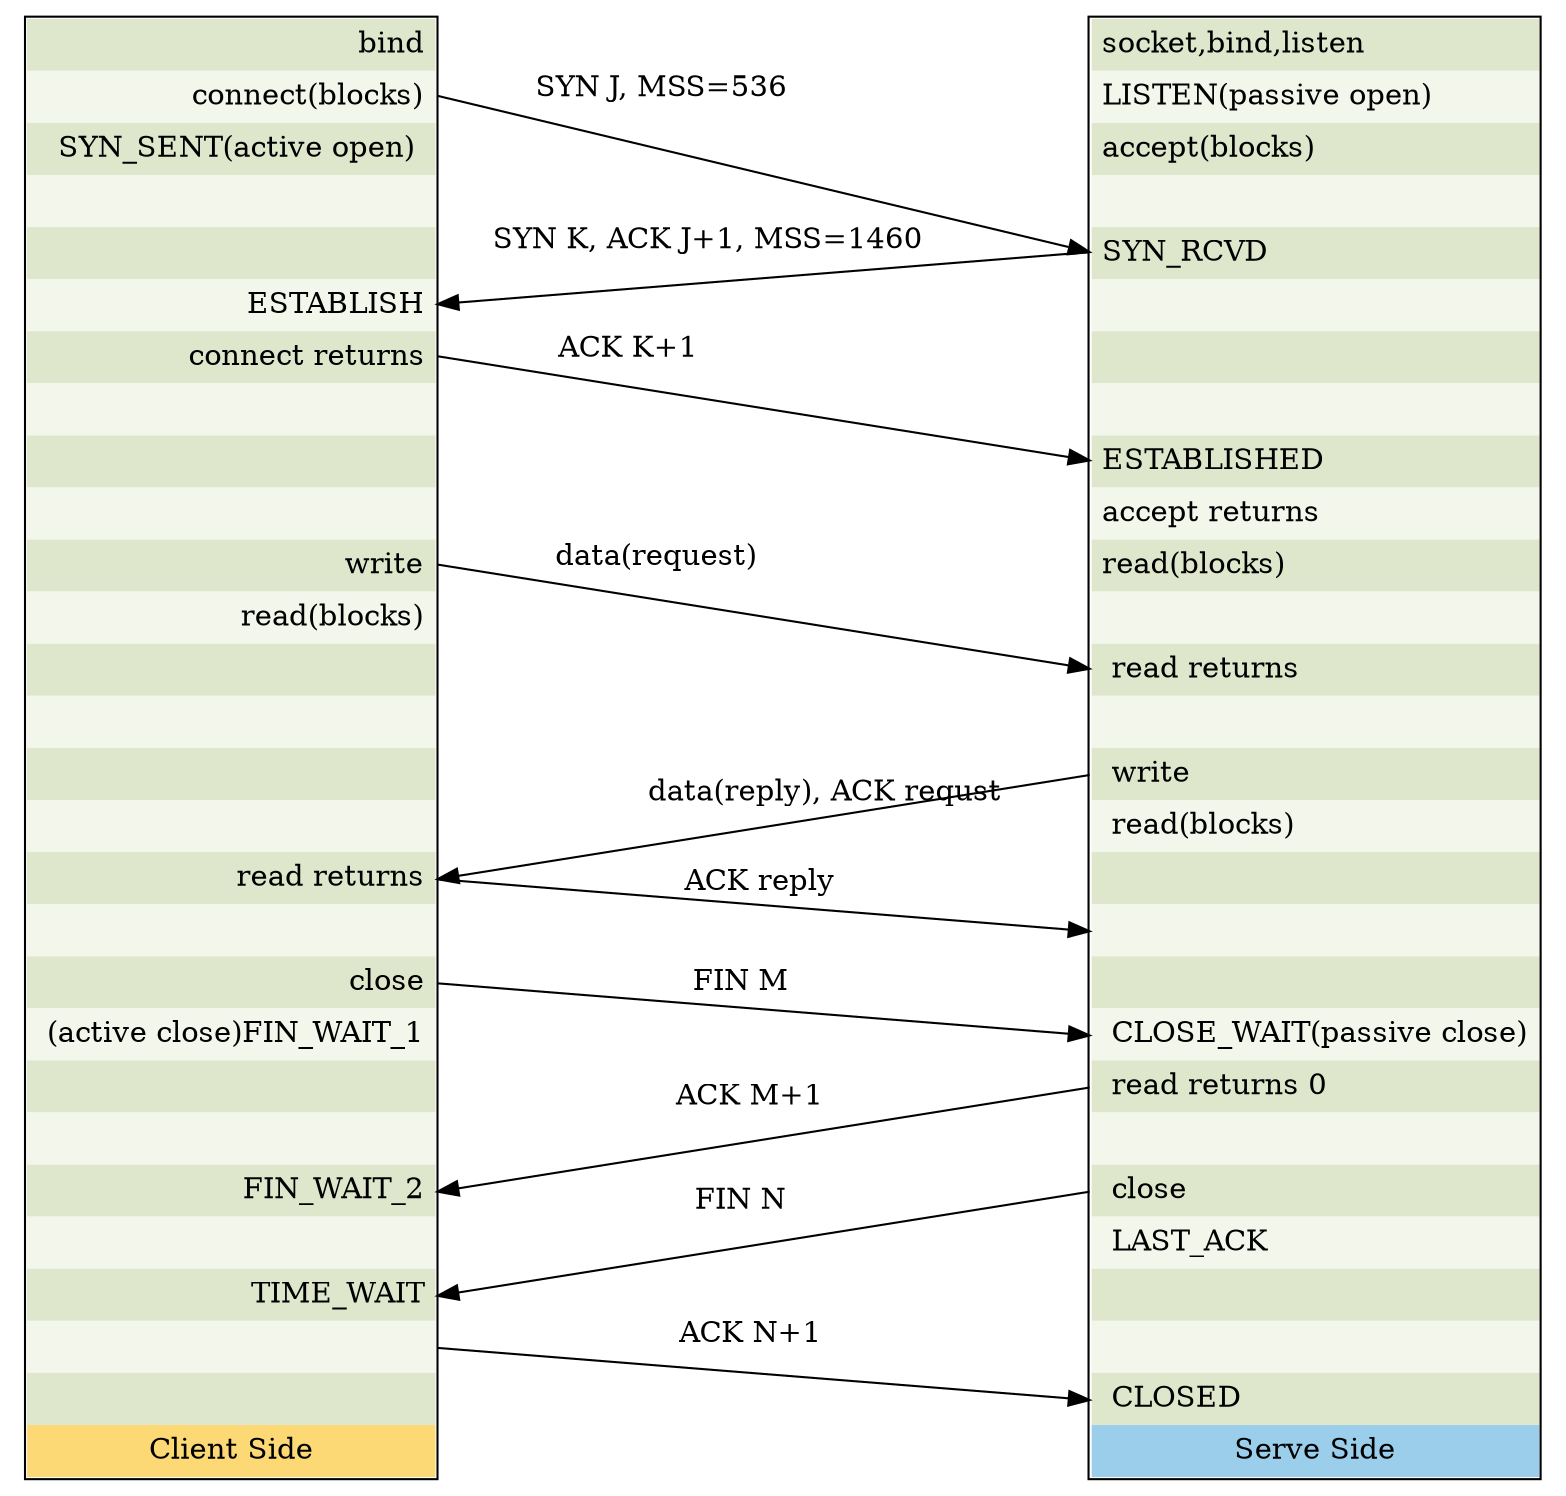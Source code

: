 digraph structs {
    splines=false;
    node[shape="plaintext"];

    struct_c[label=<
             <table border="1" cellborder="0" cellspacing="0" cellpadding="5" >
             <tr><td port="f0000" bgcolor="#DEE6CC" align="right">bind</td></tr>
             <tr><td port="f0001" bgcolor="#F2F6EB" align="right">connect(blocks)</td></tr>
             <tr><td port="f0000" bgcolor="#DEE6CC" align="right">SYN_SENT(active open) </td></tr>
             <tr><td port="f0000" bgcolor="#F2F6EB" align="right"> </td></tr>
             <tr><td port="f0000" bgcolor="#DEE6CC" align="right"> </td></tr>
             <tr><td port="f0002" bgcolor="#F2F6EB" align="right"> ESTABLISH</td></tr>
             <tr><td port="f0003" bgcolor="#DEE6CC" align="right"> connect returns</td></tr>
             <tr><td port="f0000" bgcolor="#F2F6EB" align="right"> </td></tr>
             <tr><td port="f0000" bgcolor="#DEE6CC" align="right"> </td></tr>
             <tr><td port="f0000" bgcolor="#F2F6EB" align="right"> </td></tr>
             <tr><td port="f0004" bgcolor="#DEE6CC" align="right"> write</td></tr>
             <tr><td port="f0000" bgcolor="#F2F6EB" align="right"> read(blocks)</td></tr>
             <tr><td port="f0000" bgcolor="#DEE6CC" align="right"> </td></tr>
             <tr><td port="f0000" bgcolor="#F2F6EB" align="right"> </td></tr>
             <tr><td port="f0000" bgcolor="#DEE6CC" align="right"> </td></tr>
             <tr><td port="f0000" bgcolor="#F2F6EB" align="right"> </td></tr>
             <tr><td port="f0005" bgcolor="#DEE6CC" align="right"> read returns</td></tr>
             <tr><td port="f0000" bgcolor="#F2F6EB" align="right"> </td></tr>
             <tr><td port="f0006" bgcolor="#DEE6CC" align="right"> close</td></tr>
             <tr><td port="f0000" bgcolor="#F2F6EB" align="right"> (active close)FIN_WAIT_1</td></tr>
             <tr><td port="f0000" bgcolor="#DEE6CC" align="right"> </td></tr>             
             <tr><td port="f0000" bgcolor="#F2F6EB" align="right"> </td></tr>             
             <tr><td port="f0007" bgcolor="#DEE6CC" align="right"> FIN_WAIT_2</td></tr>
             <tr><td port="f0000" bgcolor="#F2F6EB" align="right"> </td></tr>
             <tr><td port="f0008" bgcolor="#DEE6CC" align="right"> TIME_WAIT</td></tr>
             <tr><td port="f0009" bgcolor="#F2F6EB" align="right"> </td></tr>             
             <tr><td port="f0000" bgcolor="#DEE6CC" align="right"> </td></tr>
             <tr><td port="f0000" bgcolor="#FCD975" > Client Side </td></tr>
             </table>
             >];

     struct_s[label=<
             <table border="1" cellborder="0" cellspacing="0" cellpadding="5" >
             <tr><td port="f0000" bgcolor="#DEE6CC" align="left">socket,bind,listen</td></tr>
             <tr><td port="f0000" bgcolor="#F2F6EB" align="left">LISTEN(passive open)</td></tr>
             <tr><td port="f0000" bgcolor="#DEE6CC" align="left">accept(blocks)</td></tr>
             <tr><td port="f0000" bgcolor="#F2F6EB" align="left"> </td></tr>
             <tr><td port="f0001" bgcolor="#DEE6CC" align="left">SYN_RCVD </td></tr>
             <tr><td port="f0000" bgcolor="#F2F6EB" align="left"> </td></tr>
             <tr><td port="f0000" bgcolor="#DEE6CC" align="left"> </td></tr>
             <tr><td port="f0000" bgcolor="#F2F6EB" align="left"> </td></tr>             
             <tr><td port="f0002" bgcolor="#DEE6CC" align="left">ESTABLISHED</td></tr>             
             <tr><td port="f0000" bgcolor="#F2F6EB" align="left">accept returns</td></tr>
             <tr><td port="f0000" bgcolor="#DEE6CC" align="left">read(blocks)</td></tr>
             <tr><td port="f0000" bgcolor="#F2F6EB" align="left"> </td></tr>
             <tr><td port="f0003" bgcolor="#DEE6CC" align="left"> read returns</td></tr>
             <tr><td port="f0000" bgcolor="#F2F6EB" align="left"> </td></tr>
             <tr><td port="f0004" bgcolor="#DEE6CC" align="left"> write</td></tr>
             <tr><td port="f0000" bgcolor="#F2F6EB" align="left"> read(blocks)</td></tr>
             <tr><td port="f0000" bgcolor="#DEE6CC" align="left"> </td></tr>
             <tr><td port="f0005" bgcolor="#F2F6EB" align="left"> </td></tr>
             <tr><td port="f0000" bgcolor="#DEE6CC" align="left"> </td></tr>
             <tr><td port="f0006" bgcolor="#F2F6EB" align="left"> CLOSE_WAIT(passive close)</td></tr>
             <tr><td port="f0007" bgcolor="#DEE6CC" align="left"> read returns 0</td></tr>
             <tr><td port="f0000" bgcolor="#F2F6EB" align="left"> </td></tr>
             <tr><td port="f0008" bgcolor="#DEE6CC" align="left"> close</td></tr>
             <tr><td port="f0000" bgcolor="#F2F6EB" align="left"> LAST_ACK</td></tr>             
             <tr><td port="f0000" bgcolor="#DEE6CC" align="left"> </td></tr>
             <tr><td port="f0000" bgcolor="#F2F6EB" align="left"> </td></tr>
             <tr><td port="f0009" bgcolor="#DEE6CC" align="left"> CLOSED</td></tr>
             <tr><td port="f0000" bgcolor="#9ACEEB" > Serve Side </td></tr>
             </table>
             >];
    struct_c:f0001 -> struct_s:f0001[label="  SYN J, MSS=536                        "];
    struct_s:f0001 -> struct_c:f0002[label="  SYN K, ACK J+1, MSS=1460              "];
    struct_c:f0003 -> struct_s:f0002[label="  ACK K+1                               "];
    struct_c:f0004 -> struct_s:f0003[label="  data(request)                         "];
    struct_s:f0004 -> struct_c:f0005[label="               data(reply), ACK requst  "];
    struct_c:f0005 -> struct_s:f0005[label="               ACK reply                "];
    struct_c:f0006 -> struct_s:f0006[label="               FIN M                    "];
    struct_s:f0007 -> struct_c:f0007[label="               ACK M+1                  "];
    struct_s:f0008 -> struct_c:f0008[label="               FIN N                    "];
    struct_c:f0009 -> struct_s:f0009[label="               ACK N+1                  "];                            
    
             
    {rank=same struct_c struct_s}
}
